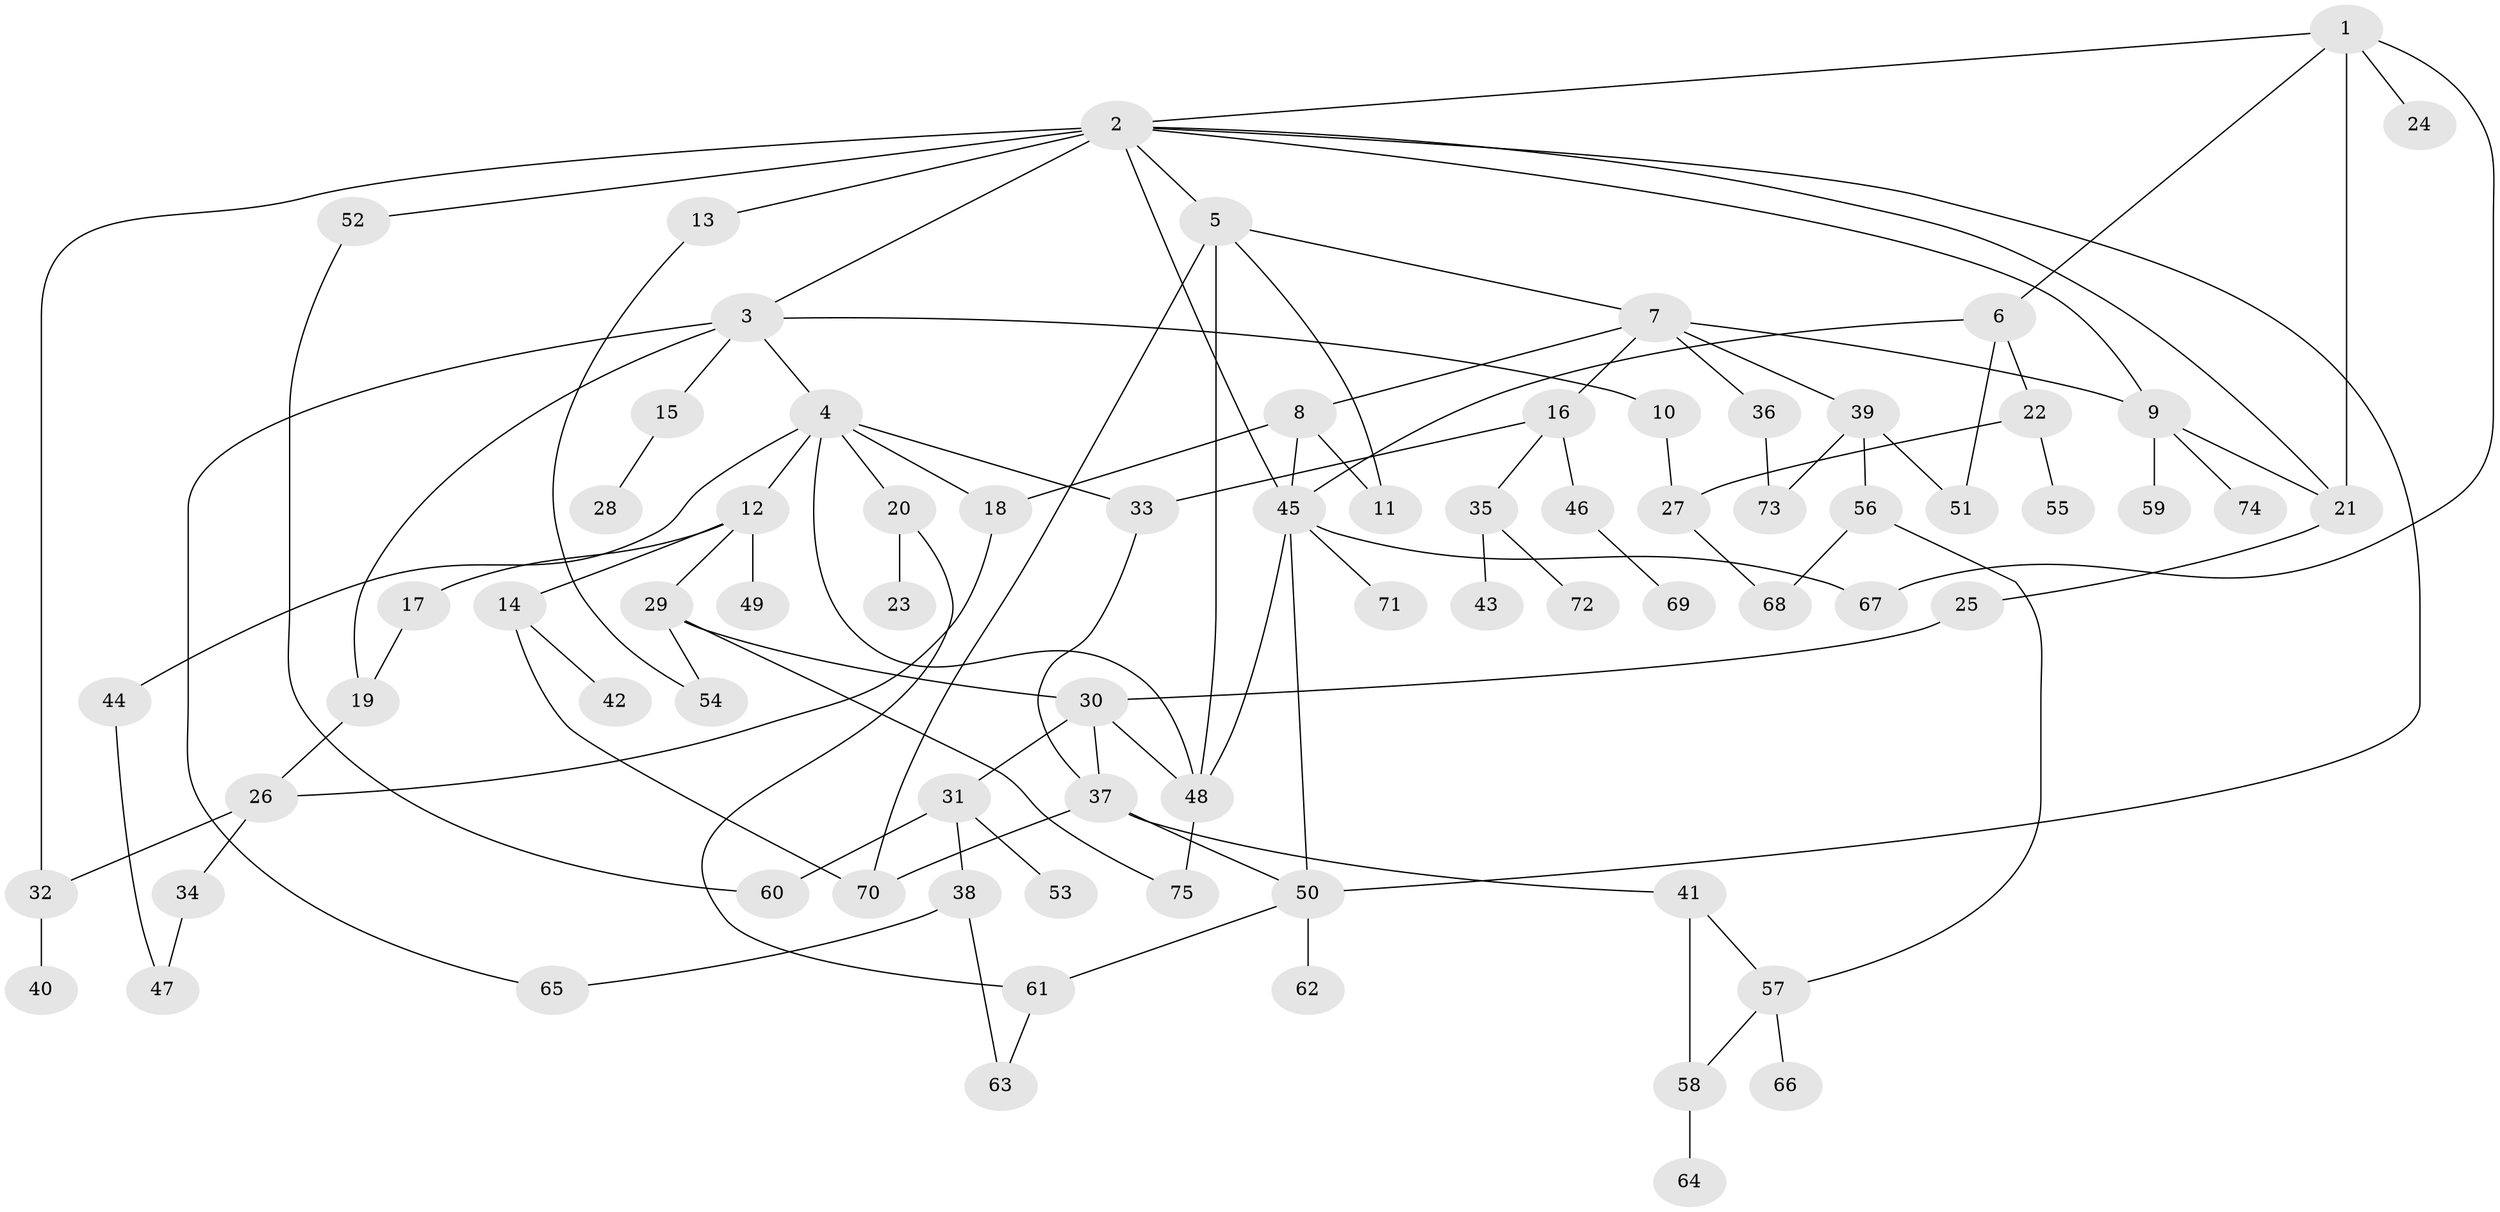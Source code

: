 // Generated by graph-tools (version 1.1) at 2025/01/03/09/25 03:01:04]
// undirected, 75 vertices, 108 edges
graph export_dot {
graph [start="1"]
  node [color=gray90,style=filled];
  1;
  2;
  3;
  4;
  5;
  6;
  7;
  8;
  9;
  10;
  11;
  12;
  13;
  14;
  15;
  16;
  17;
  18;
  19;
  20;
  21;
  22;
  23;
  24;
  25;
  26;
  27;
  28;
  29;
  30;
  31;
  32;
  33;
  34;
  35;
  36;
  37;
  38;
  39;
  40;
  41;
  42;
  43;
  44;
  45;
  46;
  47;
  48;
  49;
  50;
  51;
  52;
  53;
  54;
  55;
  56;
  57;
  58;
  59;
  60;
  61;
  62;
  63;
  64;
  65;
  66;
  67;
  68;
  69;
  70;
  71;
  72;
  73;
  74;
  75;
  1 -- 2;
  1 -- 6;
  1 -- 21;
  1 -- 24;
  1 -- 67;
  2 -- 3;
  2 -- 5;
  2 -- 9;
  2 -- 13;
  2 -- 32;
  2 -- 52;
  2 -- 50;
  2 -- 45;
  2 -- 21;
  3 -- 4;
  3 -- 10;
  3 -- 15;
  3 -- 65;
  3 -- 19;
  4 -- 12;
  4 -- 20;
  4 -- 44;
  4 -- 18;
  4 -- 48;
  4 -- 33;
  5 -- 7;
  5 -- 70;
  5 -- 48;
  5 -- 11;
  6 -- 22;
  6 -- 45;
  6 -- 51;
  7 -- 8;
  7 -- 16;
  7 -- 36;
  7 -- 39;
  7 -- 9;
  8 -- 11;
  8 -- 18;
  8 -- 45;
  9 -- 59;
  9 -- 74;
  9 -- 21;
  10 -- 27;
  12 -- 14;
  12 -- 17;
  12 -- 29;
  12 -- 49;
  13 -- 54;
  14 -- 42;
  14 -- 70;
  15 -- 28;
  16 -- 33;
  16 -- 35;
  16 -- 46;
  17 -- 19;
  18 -- 26;
  19 -- 26;
  20 -- 23;
  20 -- 61;
  21 -- 25;
  22 -- 27;
  22 -- 55;
  25 -- 30;
  26 -- 34;
  26 -- 32;
  27 -- 68;
  29 -- 75;
  29 -- 30;
  29 -- 54;
  30 -- 31;
  30 -- 48;
  30 -- 37;
  31 -- 38;
  31 -- 53;
  31 -- 60;
  32 -- 40;
  33 -- 37;
  34 -- 47;
  35 -- 43;
  35 -- 72;
  36 -- 73;
  37 -- 41;
  37 -- 50;
  37 -- 70;
  38 -- 63;
  38 -- 65;
  39 -- 56;
  39 -- 73;
  39 -- 51;
  41 -- 58;
  41 -- 57;
  44 -- 47;
  45 -- 50;
  45 -- 67;
  45 -- 71;
  45 -- 48;
  46 -- 69;
  48 -- 75;
  50 -- 62;
  50 -- 61;
  52 -- 60;
  56 -- 57;
  56 -- 68;
  57 -- 58;
  57 -- 66;
  58 -- 64;
  61 -- 63;
}
